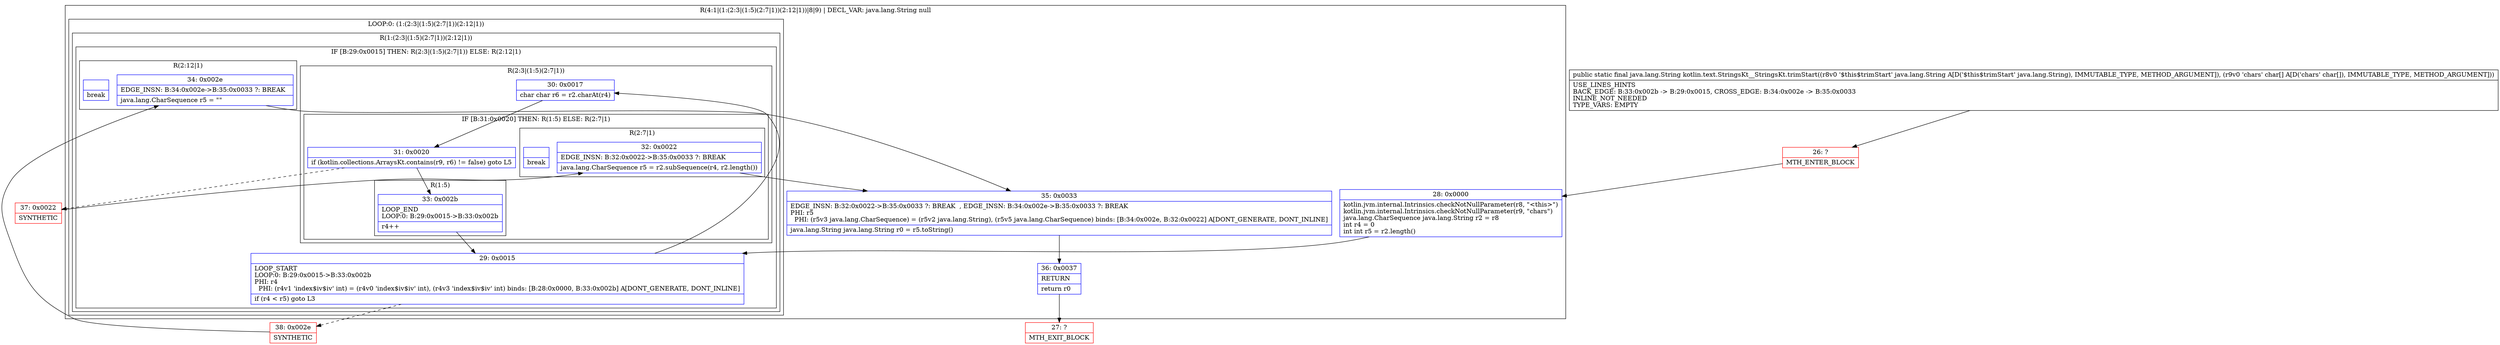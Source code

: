 digraph "CFG forkotlin.text.StringsKt__StringsKt.trimStart(Ljava\/lang\/String;[C)Ljava\/lang\/String;" {
subgraph cluster_Region_910340186 {
label = "R(4:1|(1:(2:3|(1:5)(2:7|1))(2:12|1))|8|9) | DECL_VAR: java.lang.String null\l";
node [shape=record,color=blue];
Node_28 [shape=record,label="{28\:\ 0x0000|kotlin.jvm.internal.Intrinsics.checkNotNullParameter(r8, \"\<this\>\")\lkotlin.jvm.internal.Intrinsics.checkNotNullParameter(r9, \"chars\")\ljava.lang.CharSequence java.lang.String r2 = r8\lint r4 = 0\lint int r5 = r2.length()\l}"];
subgraph cluster_LoopRegion_1347857249 {
label = "LOOP:0: (1:(2:3|(1:5)(2:7|1))(2:12|1))";
node [shape=record,color=blue];
subgraph cluster_Region_1830523924 {
label = "R(1:(2:3|(1:5)(2:7|1))(2:12|1))";
node [shape=record,color=blue];
subgraph cluster_IfRegion_1626908005 {
label = "IF [B:29:0x0015] THEN: R(2:3|(1:5)(2:7|1)) ELSE: R(2:12|1)";
node [shape=record,color=blue];
Node_29 [shape=record,label="{29\:\ 0x0015|LOOP_START\lLOOP:0: B:29:0x0015\-\>B:33:0x002b\lPHI: r4 \l  PHI: (r4v1 'index$iv$iv' int) = (r4v0 'index$iv$iv' int), (r4v3 'index$iv$iv' int) binds: [B:28:0x0000, B:33:0x002b] A[DONT_GENERATE, DONT_INLINE]\l|if (r4 \< r5) goto L3\l}"];
subgraph cluster_Region_285106735 {
label = "R(2:3|(1:5)(2:7|1))";
node [shape=record,color=blue];
Node_30 [shape=record,label="{30\:\ 0x0017|char char r6 = r2.charAt(r4)\l}"];
subgraph cluster_IfRegion_633621365 {
label = "IF [B:31:0x0020] THEN: R(1:5) ELSE: R(2:7|1)";
node [shape=record,color=blue];
Node_31 [shape=record,label="{31\:\ 0x0020|if (kotlin.collections.ArraysKt.contains(r9, r6) != false) goto L5\l}"];
subgraph cluster_Region_1134239020 {
label = "R(1:5)";
node [shape=record,color=blue];
Node_33 [shape=record,label="{33\:\ 0x002b|LOOP_END\lLOOP:0: B:29:0x0015\-\>B:33:0x002b\l|r4++\l}"];
}
subgraph cluster_Region_1130146133 {
label = "R(2:7|1)";
node [shape=record,color=blue];
Node_32 [shape=record,label="{32\:\ 0x0022|EDGE_INSN: B:32:0x0022\-\>B:35:0x0033 ?: BREAK  \l|java.lang.CharSequence r5 = r2.subSequence(r4, r2.length())\l}"];
Node_InsnContainer_1584702326 [shape=record,label="{|break\l}"];
}
}
}
subgraph cluster_Region_57957455 {
label = "R(2:12|1)";
node [shape=record,color=blue];
Node_34 [shape=record,label="{34\:\ 0x002e|EDGE_INSN: B:34:0x002e\-\>B:35:0x0033 ?: BREAK  \l|java.lang.CharSequence r5 = \"\"\l}"];
Node_InsnContainer_821132523 [shape=record,label="{|break\l}"];
}
}
}
}
Node_35 [shape=record,label="{35\:\ 0x0033|EDGE_INSN: B:32:0x0022\-\>B:35:0x0033 ?: BREAK  , EDGE_INSN: B:34:0x002e\-\>B:35:0x0033 ?: BREAK  \lPHI: r5 \l  PHI: (r5v3 java.lang.CharSequence) = (r5v2 java.lang.String), (r5v5 java.lang.CharSequence) binds: [B:34:0x002e, B:32:0x0022] A[DONT_GENERATE, DONT_INLINE]\l|java.lang.String java.lang.String r0 = r5.toString()\l}"];
Node_36 [shape=record,label="{36\:\ 0x0037|RETURN\l|return r0\l}"];
}
Node_26 [shape=record,color=red,label="{26\:\ ?|MTH_ENTER_BLOCK\l}"];
Node_37 [shape=record,color=red,label="{37\:\ 0x0022|SYNTHETIC\l}"];
Node_27 [shape=record,color=red,label="{27\:\ ?|MTH_EXIT_BLOCK\l}"];
Node_38 [shape=record,color=red,label="{38\:\ 0x002e|SYNTHETIC\l}"];
MethodNode[shape=record,label="{public static final java.lang.String kotlin.text.StringsKt__StringsKt.trimStart((r8v0 '$this$trimStart' java.lang.String A[D('$this$trimStart' java.lang.String), IMMUTABLE_TYPE, METHOD_ARGUMENT]), (r9v0 'chars' char[] A[D('chars' char[]), IMMUTABLE_TYPE, METHOD_ARGUMENT]))  | USE_LINES_HINTS\lBACK_EDGE: B:33:0x002b \-\> B:29:0x0015, CROSS_EDGE: B:34:0x002e \-\> B:35:0x0033\lINLINE_NOT_NEEDED\lTYPE_VARS: EMPTY\l}"];
MethodNode -> Node_26;Node_28 -> Node_29;
Node_29 -> Node_30;
Node_29 -> Node_38[style=dashed];
Node_30 -> Node_31;
Node_31 -> Node_33;
Node_31 -> Node_37[style=dashed];
Node_33 -> Node_29;
Node_32 -> Node_35;
Node_34 -> Node_35;
Node_35 -> Node_36;
Node_36 -> Node_27;
Node_26 -> Node_28;
Node_37 -> Node_32;
Node_38 -> Node_34;
}


